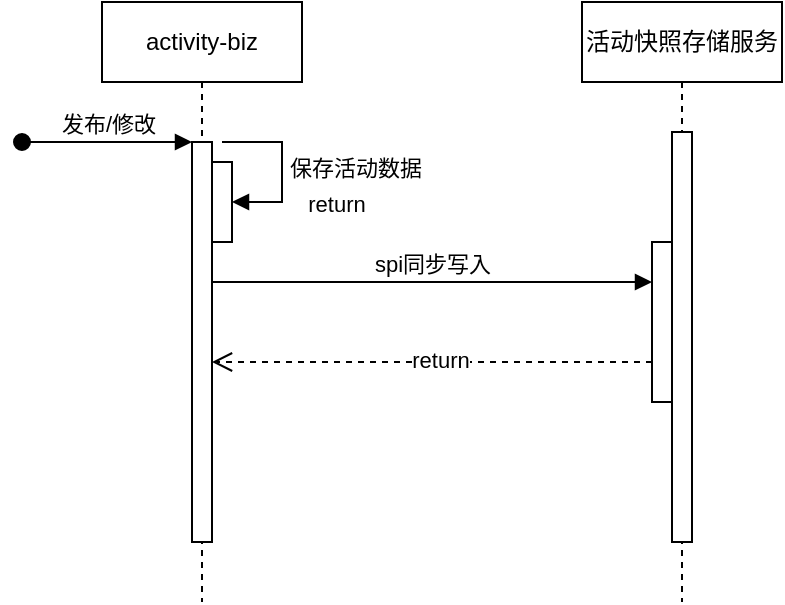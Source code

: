 <mxfile version="20.8.20" type="github">
  <diagram name="Page-1" id="2YBvvXClWsGukQMizWep">
    <mxGraphModel dx="1434" dy="764" grid="1" gridSize="10" guides="1" tooltips="1" connect="1" arrows="1" fold="1" page="1" pageScale="1" pageWidth="850" pageHeight="1100" math="0" shadow="0">
      <root>
        <mxCell id="0" />
        <mxCell id="1" parent="0" />
        <mxCell id="l9k2WkmSfrs8s9Qc9CKJ-1" value="activity-biz" style="shape=umlLifeline;perimeter=lifelinePerimeter;whiteSpace=wrap;html=1;container=0;dropTarget=0;collapsible=0;recursiveResize=0;outlineConnect=0;portConstraint=eastwest;newEdgeStyle={&quot;edgeStyle&quot;:&quot;elbowEdgeStyle&quot;,&quot;elbow&quot;:&quot;vertical&quot;,&quot;curved&quot;:0,&quot;rounded&quot;:0};" vertex="1" parent="1">
          <mxGeometry x="120" y="20" width="100" height="300" as="geometry" />
        </mxCell>
        <mxCell id="l9k2WkmSfrs8s9Qc9CKJ-2" value="" style="html=1;points=[];perimeter=orthogonalPerimeter;outlineConnect=0;targetShapes=umlLifeline;portConstraint=eastwest;newEdgeStyle={&quot;edgeStyle&quot;:&quot;elbowEdgeStyle&quot;,&quot;elbow&quot;:&quot;vertical&quot;,&quot;curved&quot;:0,&quot;rounded&quot;:0};" vertex="1" parent="l9k2WkmSfrs8s9Qc9CKJ-1">
          <mxGeometry x="45" y="70" width="10" height="200" as="geometry" />
        </mxCell>
        <mxCell id="l9k2WkmSfrs8s9Qc9CKJ-3" value="发布/修改" style="html=1;verticalAlign=bottom;startArrow=oval;endArrow=block;startSize=8;edgeStyle=elbowEdgeStyle;elbow=vertical;curved=0;rounded=0;" edge="1" parent="l9k2WkmSfrs8s9Qc9CKJ-1" target="l9k2WkmSfrs8s9Qc9CKJ-2">
          <mxGeometry relative="1" as="geometry">
            <mxPoint x="-40" y="70" as="sourcePoint" />
            <mxPoint as="offset" />
          </mxGeometry>
        </mxCell>
        <mxCell id="l9k2WkmSfrs8s9Qc9CKJ-4" value="" style="html=1;points=[];perimeter=orthogonalPerimeter;outlineConnect=0;targetShapes=umlLifeline;portConstraint=eastwest;newEdgeStyle={&quot;edgeStyle&quot;:&quot;elbowEdgeStyle&quot;,&quot;elbow&quot;:&quot;vertical&quot;,&quot;curved&quot;:0,&quot;rounded&quot;:0};" vertex="1" parent="l9k2WkmSfrs8s9Qc9CKJ-1">
          <mxGeometry x="55" y="80" width="10" height="40" as="geometry" />
        </mxCell>
        <mxCell id="l9k2WkmSfrs8s9Qc9CKJ-5" value="保存活动数据" style="html=1;align=left;spacingLeft=2;endArrow=block;rounded=0;edgeStyle=orthogonalEdgeStyle;curved=0;rounded=0;" edge="1" parent="l9k2WkmSfrs8s9Qc9CKJ-1" target="l9k2WkmSfrs8s9Qc9CKJ-4">
          <mxGeometry relative="1" as="geometry">
            <mxPoint x="60" y="70" as="sourcePoint" />
            <Array as="points">
              <mxPoint x="90" y="100" />
            </Array>
          </mxGeometry>
        </mxCell>
        <mxCell id="l9k2WkmSfrs8s9Qc9CKJ-7" value="活动快照存储服务" style="shape=umlLifeline;perimeter=lifelinePerimeter;whiteSpace=wrap;html=1;container=0;dropTarget=0;collapsible=0;recursiveResize=0;outlineConnect=0;portConstraint=eastwest;newEdgeStyle={&quot;edgeStyle&quot;:&quot;elbowEdgeStyle&quot;,&quot;elbow&quot;:&quot;vertical&quot;,&quot;curved&quot;:0,&quot;rounded&quot;:0};" vertex="1" parent="1">
          <mxGeometry x="360" y="20" width="100" height="300" as="geometry" />
        </mxCell>
        <mxCell id="l9k2WkmSfrs8s9Qc9CKJ-8" value="" style="html=1;points=[];perimeter=orthogonalPerimeter;outlineConnect=0;targetShapes=umlLifeline;portConstraint=eastwest;newEdgeStyle={&quot;edgeStyle&quot;:&quot;elbowEdgeStyle&quot;,&quot;elbow&quot;:&quot;vertical&quot;,&quot;curved&quot;:0,&quot;rounded&quot;:0};" vertex="1" parent="l9k2WkmSfrs8s9Qc9CKJ-7">
          <mxGeometry x="45" y="65" width="10" height="205" as="geometry" />
        </mxCell>
        <mxCell id="l9k2WkmSfrs8s9Qc9CKJ-20" value="" style="html=1;points=[];perimeter=orthogonalPerimeter;outlineConnect=0;targetShapes=umlLifeline;portConstraint=eastwest;newEdgeStyle={&quot;edgeStyle&quot;:&quot;elbowEdgeStyle&quot;,&quot;elbow&quot;:&quot;vertical&quot;,&quot;curved&quot;:0,&quot;rounded&quot;:0};" vertex="1" parent="l9k2WkmSfrs8s9Qc9CKJ-7">
          <mxGeometry x="35" y="120" width="10" height="80" as="geometry" />
        </mxCell>
        <mxCell id="l9k2WkmSfrs8s9Qc9CKJ-17" value="spi同步写入" style="html=1;verticalAlign=bottom;endArrow=block;edgeStyle=elbowEdgeStyle;elbow=vertical;curved=0;rounded=0;" edge="1" parent="1" source="l9k2WkmSfrs8s9Qc9CKJ-2" target="l9k2WkmSfrs8s9Qc9CKJ-20">
          <mxGeometry relative="1" as="geometry">
            <mxPoint x="170" y="160" as="sourcePoint" />
            <Array as="points">
              <mxPoint x="380" y="160" />
            </Array>
            <mxPoint x="395" y="160" as="targetPoint" />
            <mxPoint as="offset" />
          </mxGeometry>
        </mxCell>
        <mxCell id="l9k2WkmSfrs8s9Qc9CKJ-18" value="return" style="html=1;verticalAlign=bottom;endArrow=open;dashed=1;endSize=8;edgeStyle=elbowEdgeStyle;elbow=vertical;curved=0;rounded=0;" edge="1" parent="1" source="l9k2WkmSfrs8s9Qc9CKJ-20" target="l9k2WkmSfrs8s9Qc9CKJ-2">
          <mxGeometry x="0.442" y="-70" relative="1" as="geometry">
            <mxPoint x="190" y="200" as="targetPoint" />
            <Array as="points">
              <mxPoint x="340" y="200" />
              <mxPoint x="370" y="270" />
            </Array>
            <mxPoint as="offset" />
            <mxPoint x="380" y="200" as="sourcePoint" />
          </mxGeometry>
        </mxCell>
        <mxCell id="l9k2WkmSfrs8s9Qc9CKJ-19" value="return" style="edgeLabel;html=1;align=center;verticalAlign=middle;resizable=0;points=[];" vertex="1" connectable="0" parent="l9k2WkmSfrs8s9Qc9CKJ-18">
          <mxGeometry x="-0.031" y="-1" relative="1" as="geometry">
            <mxPoint as="offset" />
          </mxGeometry>
        </mxCell>
      </root>
    </mxGraphModel>
  </diagram>
</mxfile>
